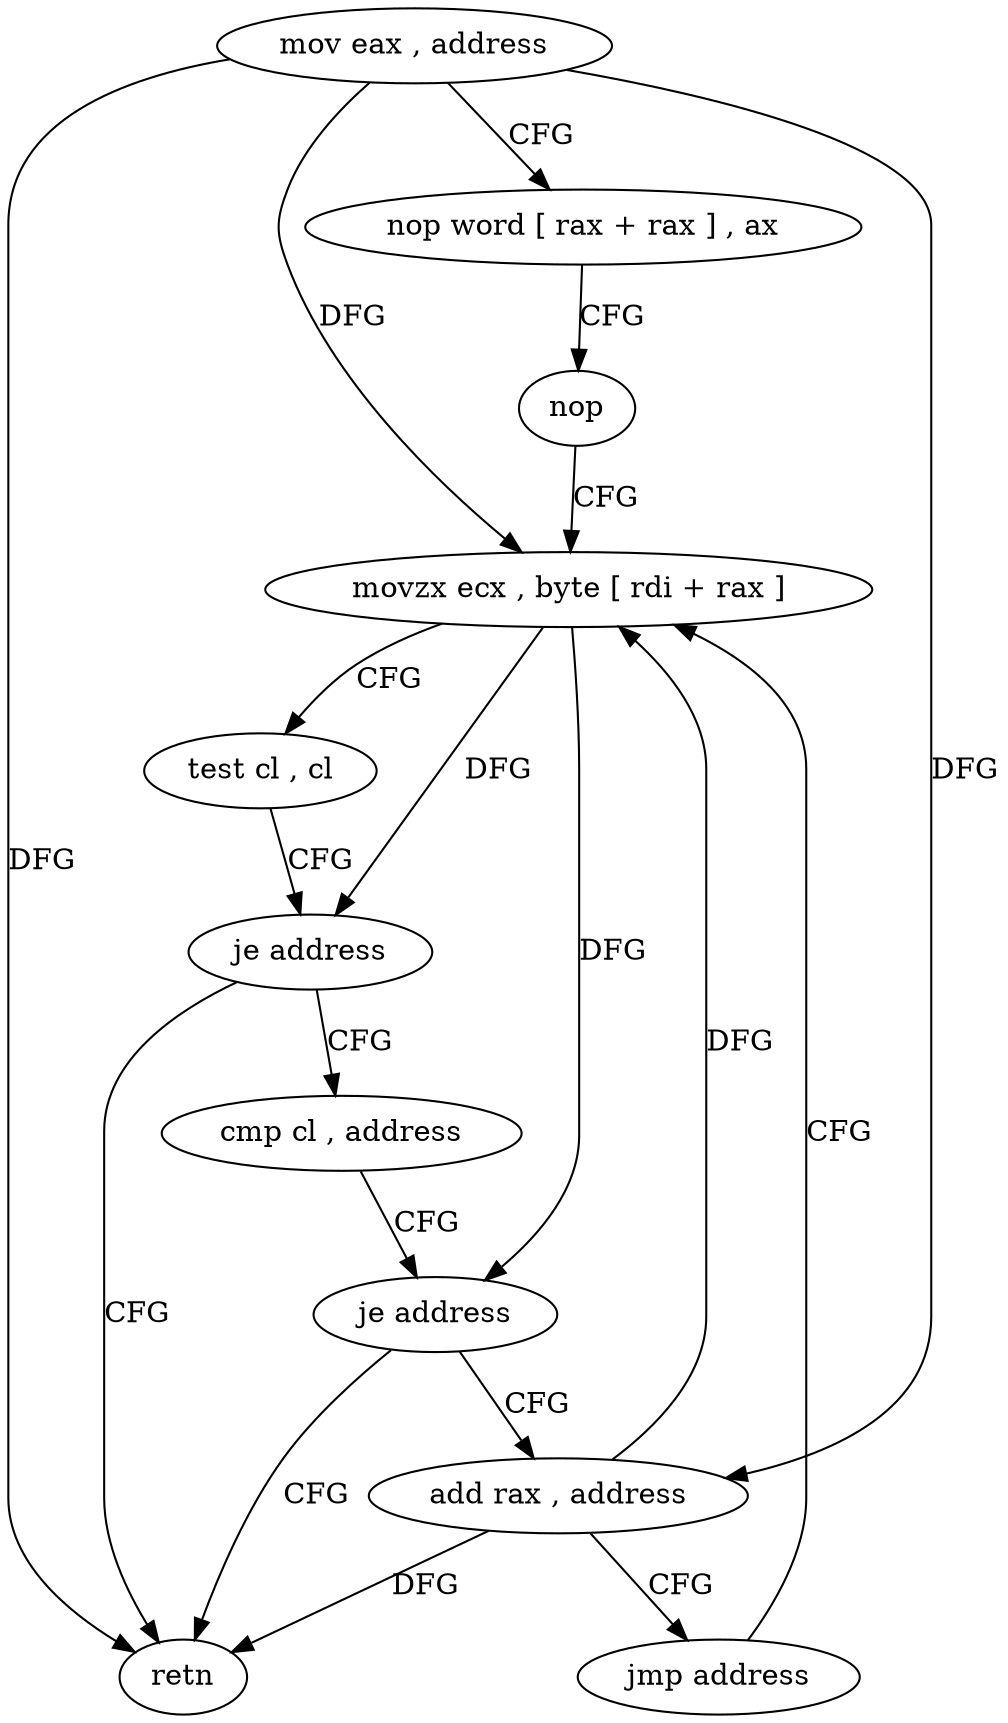digraph "func" {
"4201728" [label = "mov eax , address" ]
"4201733" [label = "nop word [ rax + rax ] , ax" ]
"4201743" [label = "nop" ]
"4201744" [label = "movzx ecx , byte [ rdi + rax ]" ]
"4201763" [label = "retn" ]
"4201752" [label = "cmp cl , address" ]
"4201755" [label = "je address" ]
"4201757" [label = "add rax , address" ]
"4201761" [label = "jmp address" ]
"4201748" [label = "test cl , cl" ]
"4201750" [label = "je address" ]
"4201728" -> "4201733" [ label = "CFG" ]
"4201728" -> "4201744" [ label = "DFG" ]
"4201728" -> "4201763" [ label = "DFG" ]
"4201728" -> "4201757" [ label = "DFG" ]
"4201733" -> "4201743" [ label = "CFG" ]
"4201743" -> "4201744" [ label = "CFG" ]
"4201744" -> "4201748" [ label = "CFG" ]
"4201744" -> "4201750" [ label = "DFG" ]
"4201744" -> "4201755" [ label = "DFG" ]
"4201752" -> "4201755" [ label = "CFG" ]
"4201755" -> "4201763" [ label = "CFG" ]
"4201755" -> "4201757" [ label = "CFG" ]
"4201757" -> "4201761" [ label = "CFG" ]
"4201757" -> "4201744" [ label = "DFG" ]
"4201757" -> "4201763" [ label = "DFG" ]
"4201761" -> "4201744" [ label = "CFG" ]
"4201748" -> "4201750" [ label = "CFG" ]
"4201750" -> "4201763" [ label = "CFG" ]
"4201750" -> "4201752" [ label = "CFG" ]
}
